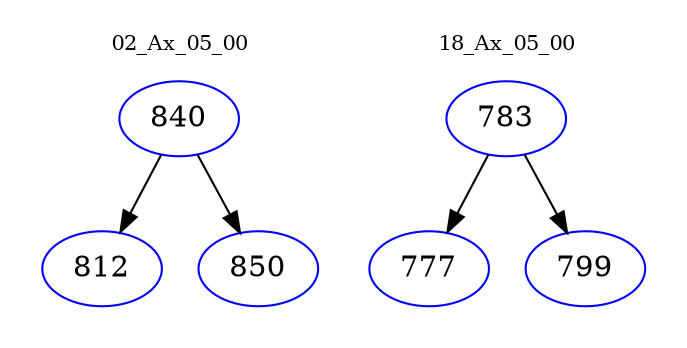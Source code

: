 digraph{
subgraph cluster_0 {
color = white
label = "02_Ax_05_00";
fontsize=10;
T0_840 [label="840", color="blue"]
T0_840 -> T0_812 [color="black"]
T0_812 [label="812", color="blue"]
T0_840 -> T0_850 [color="black"]
T0_850 [label="850", color="blue"]
}
subgraph cluster_1 {
color = white
label = "18_Ax_05_00";
fontsize=10;
T1_783 [label="783", color="blue"]
T1_783 -> T1_777 [color="black"]
T1_777 [label="777", color="blue"]
T1_783 -> T1_799 [color="black"]
T1_799 [label="799", color="blue"]
}
}
